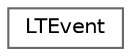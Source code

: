 digraph "Graphical Class Hierarchy"
{
 // LATEX_PDF_SIZE
  bgcolor="transparent";
  edge [fontname=Helvetica,fontsize=10,labelfontname=Helvetica,labelfontsize=10];
  node [fontname=Helvetica,fontsize=10,shape=box,height=0.2,width=0.4];
  rankdir="LR";
  Node0 [id="Node000000",label="LTEvent",height=0.2,width=0.4,color="grey40", fillcolor="white", style="filled",URL="$class_l_t_event.html",tooltip=" "];
}
